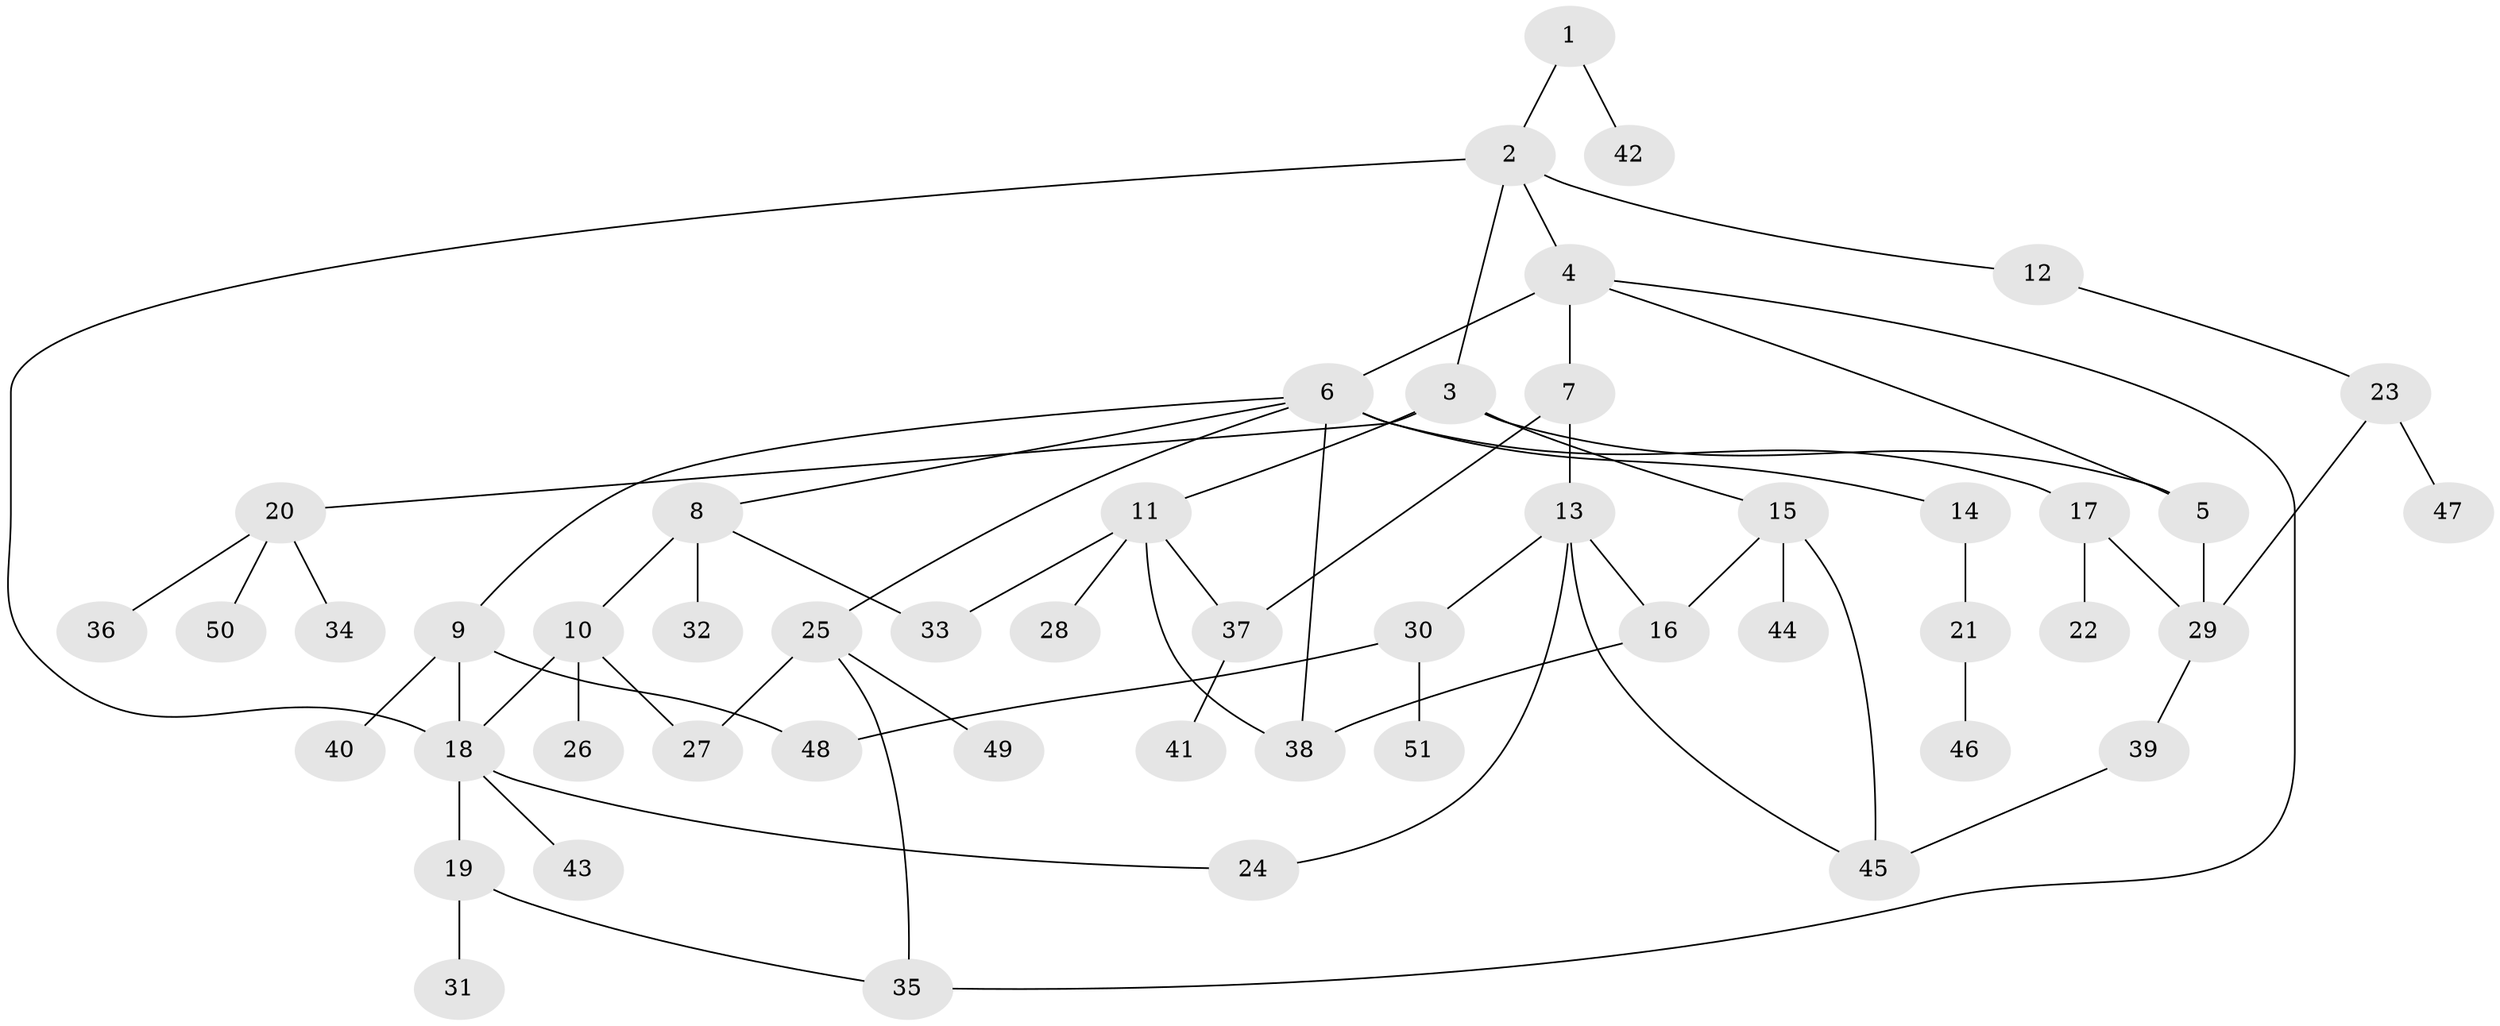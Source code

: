 // original degree distribution, {2: 0.2871287128712871, 3: 0.1188118811881188, 4: 0.07920792079207921, 5: 0.0594059405940594, 6: 0.04950495049504951, 8: 0.009900990099009901, 1: 0.39603960396039606}
// Generated by graph-tools (version 1.1) at 2025/34/03/09/25 02:34:10]
// undirected, 51 vertices, 67 edges
graph export_dot {
graph [start="1"]
  node [color=gray90,style=filled];
  1;
  2;
  3;
  4;
  5;
  6;
  7;
  8;
  9;
  10;
  11;
  12;
  13;
  14;
  15;
  16;
  17;
  18;
  19;
  20;
  21;
  22;
  23;
  24;
  25;
  26;
  27;
  28;
  29;
  30;
  31;
  32;
  33;
  34;
  35;
  36;
  37;
  38;
  39;
  40;
  41;
  42;
  43;
  44;
  45;
  46;
  47;
  48;
  49;
  50;
  51;
  1 -- 2 [weight=1.0];
  1 -- 42 [weight=1.0];
  2 -- 3 [weight=1.0];
  2 -- 4 [weight=1.0];
  2 -- 12 [weight=1.0];
  2 -- 18 [weight=1.0];
  3 -- 5 [weight=1.0];
  3 -- 11 [weight=1.0];
  3 -- 15 [weight=1.0];
  3 -- 20 [weight=1.0];
  4 -- 5 [weight=1.0];
  4 -- 6 [weight=1.0];
  4 -- 7 [weight=1.0];
  4 -- 35 [weight=1.0];
  5 -- 29 [weight=1.0];
  6 -- 8 [weight=1.0];
  6 -- 9 [weight=1.0];
  6 -- 14 [weight=1.0];
  6 -- 17 [weight=1.0];
  6 -- 25 [weight=1.0];
  6 -- 38 [weight=1.0];
  7 -- 13 [weight=1.0];
  7 -- 37 [weight=1.0];
  8 -- 10 [weight=1.0];
  8 -- 32 [weight=2.0];
  8 -- 33 [weight=1.0];
  9 -- 18 [weight=1.0];
  9 -- 40 [weight=1.0];
  9 -- 48 [weight=1.0];
  10 -- 18 [weight=1.0];
  10 -- 26 [weight=1.0];
  10 -- 27 [weight=1.0];
  11 -- 28 [weight=1.0];
  11 -- 33 [weight=1.0];
  11 -- 37 [weight=1.0];
  11 -- 38 [weight=1.0];
  12 -- 23 [weight=1.0];
  13 -- 16 [weight=1.0];
  13 -- 24 [weight=1.0];
  13 -- 30 [weight=1.0];
  13 -- 45 [weight=1.0];
  14 -- 21 [weight=3.0];
  15 -- 16 [weight=1.0];
  15 -- 44 [weight=2.0];
  15 -- 45 [weight=1.0];
  16 -- 38 [weight=1.0];
  17 -- 22 [weight=2.0];
  17 -- 29 [weight=1.0];
  18 -- 19 [weight=1.0];
  18 -- 24 [weight=1.0];
  18 -- 43 [weight=1.0];
  19 -- 31 [weight=1.0];
  19 -- 35 [weight=1.0];
  20 -- 34 [weight=1.0];
  20 -- 36 [weight=1.0];
  20 -- 50 [weight=1.0];
  21 -- 46 [weight=1.0];
  23 -- 29 [weight=1.0];
  23 -- 47 [weight=1.0];
  25 -- 27 [weight=1.0];
  25 -- 35 [weight=1.0];
  25 -- 49 [weight=1.0];
  29 -- 39 [weight=1.0];
  30 -- 48 [weight=1.0];
  30 -- 51 [weight=1.0];
  37 -- 41 [weight=1.0];
  39 -- 45 [weight=1.0];
}

